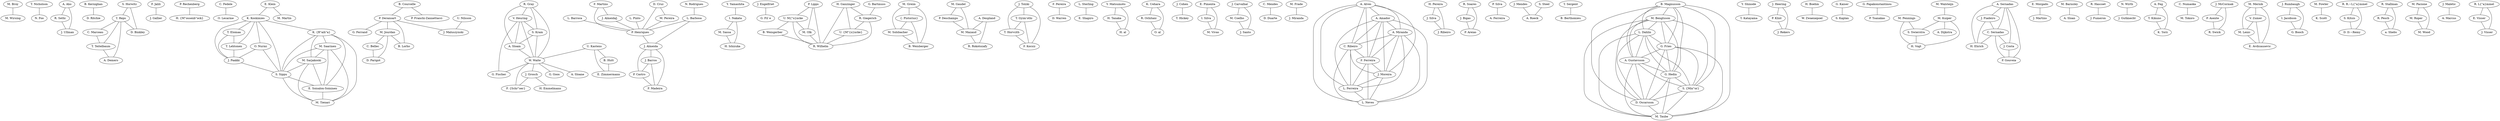 strict graph authors {
	"M. Broy" -- "M. Wirsing";
	"M. Wirsing" -- "M. Broy";
	"T. Nicholson" -- "N. Foo";
	"N. Foo" -- "T. Nicholson";
	"A. Aho" -- "R. Sethi";
	"A. Aho" -- "J. Ullman";
	"R. Sethi" -- "A. Aho";
	"R. Sethi" -- "J. Ullman";
	"J. Ullman" -- "A. Aho";
	"J. Ullman" -- "R. Sethi";
	"B. Kernighan" -- "D. Ritchie";
	"D. Ritchie" -- "B. Kernighan";
	"T. Reps" -- "C. Marceau";
	"T. Reps" -- "T. Teitelbaum";
	"C. Marceau" -- "T. Reps";
	"C. Marceau" -- "T. Teitelbaum";
	"T. Teitelbaum" -- "T. Reps";
	"T. Teitelbaum" -- "C. Marceau";
	"T. Reps" -- "T. Teitelbaum";
	"T. Teitelbaum" -- "T. Reps";
	"T. Reps" -- "T. Teitelbaum";
	"T. Teitelbaum" -- "T. Reps";
	"T. Reps" -- "T. Teitelbaum";
	"T. Reps" -- "A. Demers";
	"T. Teitelbaum" -- "T. Reps";
	"T. Teitelbaum" -- "A. Demers";
	"A. Demers" -- "T. Reps";
	"A. Demers" -- "T. Teitelbaum";
	"T. Teitelbaum" -- "T. Reps";
	"T. Reps" -- "T. Teitelbaum";
	"F. Jalili" -- "J. Gallier";
	"J. Gallier" -- "F. Jalili";
	"P. Rechenberg" -- "H. {M\"ossenb\"ock}";
	"H. {M\"ossenb\"ock}" -- "P. Rechenberg";
	"C. Fedele" -- "O. Lecarme";
	"O. Lecarme" -- "C. Fedele";
	"C. Fedele" -- "O. Lecarme";
	"O. Lecarme" -- "C. Fedele";
	"E. Klein" -- "K. Koskimies";
	"K. Koskimies" -- "E. Klein";
	"K. Koskimies" -- "T. Elomaa";
	"K. Koskimies" -- "T. Lehtonen";
	"K. Koskimies" -- "J. Paakki";
	"T. Elomaa" -- "K. Koskimies";
	"T. Elomaa" -- "T. Lehtonen";
	"T. Elomaa" -- "J. Paakki";
	"T. Lehtonen" -- "K. Koskimies";
	"T. Lehtonen" -- "T. Elomaa";
	"T. Lehtonen" -- "J. Paakki";
	"J. Paakki" -- "K. Koskimies";
	"J. Paakki" -- "T. Elomaa";
	"J. Paakki" -- "T. Lehtonen";
	"K. Koskimies" -- "J. Paakki";
	"J. Paakki" -- "K. Koskimies";
	"K. Koskimies" -- "O. Nurmi";
	"K. Koskimies" -- "J. Paakki";
	"K. Koskimies" -- "S. Sippu";
	"O. Nurmi" -- "K. Koskimies";
	"O. Nurmi" -- "J. Paakki";
	"O. Nurmi" -- "S. Sippu";
	"J. Paakki" -- "K. Koskimies";
	"J. Paakki" -- "O. Nurmi";
	"J. Paakki" -- "S. Sippu";
	"S. Sippu" -- "K. Koskimies";
	"S. Sippu" -- "O. Nurmi";
	"S. Sippu" -- "J. Paakki";
	"K. Koskimies" -- "K. {R\"aih\"a}";
	"K. {R\"aih\"a}" -- "K. Koskimies";
	"B. Courcelle" -- "P. Deransart";
	"P. Deransart" -- "B. Courcelle";
	"B. Courcelle" -- "P. Franchi-Zannettacci";
	"P. Franchi-Zannettacci" -- "B. Courcelle";
	"B. Courcelle" -- "P. Franchi-Zannettacci";
	"P. Franchi-Zannettacci" -- "B. Courcelle";
	"P. Deransart" -- "G. Ferrand";
	"G. Ferrand" -- "P. Deransart";
	"P. Deransart" -- "J. Maluszynski";
	"J. Maluszynski" -- "P. Deransart";
	"P. Deransart" -- "M. Jourdan";
	"P. Deransart" -- "B. Lorho";
	"M. Jourdan" -- "P. Deransart";
	"M. Jourdan" -- "B. Lorho";
	"B. Lorho" -- "P. Deransart";
	"B. Lorho" -- "M. Jourdan";
	"P. Deransart" -- "M. Jourdan";
	"P. Deransart" -- "B. Lorho";
	"M. Jourdan" -- "P. Deransart";
	"M. Jourdan" -- "B. Lorho";
	"B. Lorho" -- "P. Deransart";
	"B. Lorho" -- "M. Jourdan";
	"P. Deransart" -- "M. Jourdan";
	"P. Deransart" -- "B. Lorho";
	"M. Jourdan" -- "P. Deransart";
	"M. Jourdan" -- "B. Lorho";
	"B. Lorho" -- "P. Deransart";
	"B. Lorho" -- "M. Jourdan";
	"P. Deransart" -- "M. Jourdan";
	"P. Deransart" -- "B. Lorho";
	"M. Jourdan" -- "P. Deransart";
	"M. Jourdan" -- "B. Lorho";
	"B. Lorho" -- "P. Deransart";
	"B. Lorho" -- "M. Jourdan";
	"M. Jourdan" -- "C. Bellec";
	"M. Jourdan" -- "D. Parigot";
	"C. Bellec" -- "M. Jourdan";
	"C. Bellec" -- "D. Parigot";
	"D. Parigot" -- "M. Jourdan";
	"D. Parigot" -- "C. Bellec";
	"M. Jourdan" -- "D. Parigot";
	"D. Parigot" -- "M. Jourdan";
	"K. {R\"aih\"a}" -- "M. Saarinen";
	"K. {R\"aih\"a}" -- "M. Sarjakoski";
	"K. {R\"aih\"a}" -- "S. Sippu";
	"K. {R\"aih\"a}" -- "E. Soisalon-Soininen";
	"K. {R\"aih\"a}" -- "M. Tienari";
	"M. Saarinen" -- "K. {R\"aih\"a}";
	"M. Saarinen" -- "M. Sarjakoski";
	"M. Saarinen" -- "S. Sippu";
	"M. Saarinen" -- "E. Soisalon-Soininen";
	"M. Saarinen" -- "M. Tienari";
	"M. Sarjakoski" -- "K. {R\"aih\"a}";
	"M. Sarjakoski" -- "M. Saarinen";
	"M. Sarjakoski" -- "S. Sippu";
	"M. Sarjakoski" -- "E. Soisalon-Soininen";
	"M. Sarjakoski" -- "M. Tienari";
	"S. Sippu" -- "K. {R\"aih\"a}";
	"S. Sippu" -- "M. Saarinen";
	"S. Sippu" -- "M. Sarjakoski";
	"S. Sippu" -- "E. Soisalon-Soininen";
	"S. Sippu" -- "M. Tienari";
	"E. Soisalon-Soininen" -- "K. {R\"aih\"a}";
	"E. Soisalon-Soininen" -- "M. Saarinen";
	"E. Soisalon-Soininen" -- "M. Sarjakoski";
	"E. Soisalon-Soininen" -- "S. Sippu";
	"E. Soisalon-Soininen" -- "M. Tienari";
	"M. Tienari" -- "K. {R\"aih\"a}";
	"M. Tienari" -- "M. Saarinen";
	"M. Tienari" -- "M. Sarjakoski";
	"M. Tienari" -- "S. Sippu";
	"M. Tienari" -- "E. Soisalon-Soininen";
	"W. Waite" -- "G. Goos";
	"G. Goos" -- "W. Waite";
	"L. Barbosa" -- "P. Henriques";
	"P. Henriques" -- "L. Barbosa";
	"J. Almeida" -- "L. Barbosa";
	"L. Barbosa" -- "J. Almeida";
	"J. Almeida" -- "J. Barros";
	"J. Almeida" -- "P. Castro";
	"J. Almeida" -- "F. Madeira";
	"J. Barros" -- "J. Almeida";
	"J. Barros" -- "P. Castro";
	"J. Barros" -- "F. Madeira";
	"P. Castro" -- "J. Almeida";
	"P. Castro" -- "J. Barros";
	"P. Castro" -- "F. Madeira";
	"F. Madeira" -- "J. Almeida";
	"F. Madeira" -- "J. Barros";
	"F. Madeira" -- "P. Castro";
	"L. Barroca" -- "P. Henriques";
	"P. Henriques" -- "L. Barroca";
	"P. Henriques" -- "J. Almeida";
	"J. Almeida" -- "P. Henriques";
	"P. Henriques" -- "J. Almeida";
	"J. Almeida" -- "P. Henriques";
	"F. Martins" -- "J. AlmeidaJ.";
	"F. Martins" -- "P. Henriques";
	"J. AlmeidaJ." -- "F. Martins";
	"J. AlmeidaJ." -- "P. Henriques";
	"P. Henriques" -- "F. Martins";
	"P. Henriques" -- "J. AlmeidaJ.";
	"L. Pinto" -- "P. Henriques";
	"P. Henriques" -- "L. Pinto";
	"U. Kastens" -- "B. Hutt";
	"U. Kastens" -- "E. Zimmermann";
	"B. Hutt" -- "U. Kastens";
	"B. Hutt" -- "E. Zimmermann";
	"E. Zimmermann" -- "U. Kastens";
	"E. Zimmermann" -- "B. Hutt";
	"Y. Yamashita" -- "I. Nakata";
	"I. Nakata" -- "Y. Yamashita";
	"I. Nakata" -- "M. Sassa";
	"M. Sassa" -- "I. Nakata";
	"M. Sassa" -- "H. Ishizuka";
	"M. Sassa" -- "I. Nakata";
	"H. Ishizuka" -- "M. Sassa";
	"H. Ishizuka" -- "I. Nakata";
	"I. Nakata" -- "M. Sassa";
	"I. Nakata" -- "H. Ishizuka";
	"M. Sassa" -- "H. Ishizuka";
	"M. Sassa" -- "I. Nakata";
	"H. Ishizuka" -- "M. Sassa";
	"H. Ishizuka" -- "I. Nakata";
	"I. Nakata" -- "M. Sassa";
	"I. Nakata" -- "H. Ishizuka";
	"J. Engelfriet" -- "G. Fil\`e";
	"G. Fil\`e" -- "J. Engelfriet";
	"P. Lipps" -- "U. M{\"o}ncke";
	"P. Lipps" -- "R. Wilhelm";
	"U. M{\"o}ncke" -- "P. Lipps";
	"U. M{\"o}ncke" -- "R. Wilhelm";
	"R. Wilhelm" -- "P. Lipps";
	"R. Wilhelm" -- "U. M{\"o}ncke";
	"P. Lipps" -- "U. M{\"o}ncke";
	"P. Lipps" -- "M. Olk";
	"P. Lipps" -- "R. Wilhelm";
	"U. M{\"o}ncke" -- "P. Lipps";
	"U. M{\"o}ncke" -- "M. Olk";
	"U. M{\"o}ncke" -- "R. Wilhelm";
	"M. Olk" -- "P. Lipps";
	"M. Olk" -- "U. M{\"o}ncke";
	"M. Olk" -- "R. Wilhelm";
	"R. Wilhelm" -- "P. Lipps";
	"R. Wilhelm" -- "U. M{\"o}ncke";
	"R. Wilhelm" -- "M. Olk";
	"U. M{\"o}ncke" -- "B. Weisgerber";
	"U. M{\"o}ncke" -- "R. Wilhelm";
	"B. Weisgerber" -- "U. M{\"o}ncke";
	"B. Weisgerber" -- "R. Wilhelm";
	"R. Wilhelm" -- "U. M{\"o}ncke";
	"R. Wilhelm" -- "B. Weisgerber";
	"M. Greim" -- "{. Pistorius}";
	"M. Greim" -- "M. Solsbacher";
	"M. Greim" -- "B. Weisberger";
	"{. Pistorius}" -- "M. Greim";
	"{. Pistorius}" -- "M. Solsbacher";
	"{. Pistorius}" -- "B. Weisberger";
	"M. Solsbacher" -- "M. Greim";
	"M. Solsbacher" -- "{. Pistorius}";
	"M. Solsbacher" -- "B. Weisberger";
	"B. Weisberger" -- "M. Greim";
	"B. Weisberger" -- "{. Pistorius}";
	"B. Weisberger" -- "M. Solsbacher";
	"H. Ganzinger" -- "R. Giegerich";
	"R. Giegerich" -- "H. Ganzinger";
	"H. Ganzinger" -- "R. Giegerich";
	"H. Ganzinger" -- "U. {M\"{o}ncke}";
	"H. Ganzinger" -- "R. Wilhelm";
	"R. Giegerich" -- "H. Ganzinger";
	"R. Giegerich" -- "U. {M\"{o}ncke}";
	"R. Giegerich" -- "R. Wilhelm";
	"U. {M\"{o}ncke}" -- "H. Ganzinger";
	"U. {M\"{o}ncke}" -- "R. Giegerich";
	"U. {M\"{o}ncke}" -- "R. Wilhelm";
	"R. Wilhelm" -- "H. Ganzinger";
	"R. Wilhelm" -- "R. Giegerich";
	"R. Wilhelm" -- "U. {M\"{o}ncke}";
	"G. Bartmuss" -- "R. Giegerich";
	"R. Giegerich" -- "G. Bartmuss";
	"M. Gaudel" -- "P. Deschamps";
	"M. Gaudel" -- "M. Mazaud";
	"P. Deschamps" -- "M. Gaudel";
	"P. Deschamps" -- "M. Mazaud";
	"M. Mazaud" -- "M. Gaudel";
	"M. Mazaud" -- "P. Deschamps";
	"A. Despland" -- "M. Mazaud";
	"A. Despland" -- "R. Rokotozafy";
	"M. Mazaud" -- "A. Despland";
	"M. Mazaud" -- "R. Rokotozafy";
	"R. Rokotozafy" -- "A. Despland";
	"R. Rokotozafy" -- "M. Mazaud";
	"M. Mazaud" -- "R. Rokotozafy";
	"M. Mazaud" -- "A. Despland";
	"R. Rokotozafy" -- "M. Mazaud";
	"R. Rokotozafy" -- "A. Despland";
	"A. Despland" -- "M. Mazaud";
	"A. Despland" -- "R. Rokotozafy";
	"J. Tolzki" -- "T. Gyim\'othi";
	"J. Tolzki" -- "T. Horvcith";
	"J. Tolzki" -- "F. Kocsiz";
	"T. Gyim\'othi" -- "J. Tolzki";
	"T. Gyim\'othi" -- "T. Horvcith";
	"T. Gyim\'othi" -- "F. Kocsiz";
	"T. Horvcith" -- "J. Tolzki";
	"T. Horvcith" -- "T. Gyim\'othi";
	"T. Horvcith" -- "F. Kocsiz";
	"F. Kocsiz" -- "J. Tolzki";
	"F. Kocsiz" -- "T. Gyim\'othi";
	"F. Kocsiz" -- "T. Horvcith";
	"F. Pereira" -- "D. Warren";
	"D. Warren" -- "F. Pereira";
	"L. Sterling" -- "E. Shapiro";
	"E. Shapiro" -- "L. Sterling";
	"U. Nilsson" -- "J. Maluszynski";
	"J. Maluszynski" -- "U. Nilsson";
	"Y. Matsumoto" -- "H. Tanaka";
	"Y. Matsumoto" -- "H. al";
	"H. Tanaka" -- "Y. Matsumoto";
	"H. Tanaka" -- "H. al";
	"H. al" -- "Y. Matsumoto";
	"H. al" -- "H. Tanaka";
	"K. Uehara" -- "R. Ochitani";
	"K. Uehara" -- "O. al";
	"R. Ochitani" -- "K. Uehara";
	"R. Ochitani" -- "O. al";
	"O. al" -- "K. Uehara";
	"O. al" -- "R. Ochitani";
	"J. Cohen" -- "T. Hickey";
	"T. Hickey" -- "J. Cohen";
	"E. Klein" -- "M. Martin";
	"M. Martin" -- "E. Klein";
	"U. Kastens" -- "W. Waite";
	"W. Waite" -- "U. Kastens";
	"W. Waite" -- "A. Sloane";
	"A. Sloane" -- "W. Waite";
	"R. Gray" -- "V. Heuring";
	"R. Gray" -- "S. Kram";
	"R. Gray" -- "A. Sloam";
	"R. Gray" -- "W. Waite";
	"V. Heuring" -- "R. Gray";
	"V. Heuring" -- "S. Kram";
	"V. Heuring" -- "A. Sloam";
	"V. Heuring" -- "W. Waite";
	"S. Kram" -- "R. Gray";
	"S. Kram" -- "V. Heuring";
	"S. Kram" -- "A. Sloam";
	"S. Kram" -- "W. Waite";
	"A. Sloam" -- "R. Gray";
	"A. Sloam" -- "V. Heuring";
	"A. Sloam" -- "S. Kram";
	"A. Sloam" -- "W. Waite";
	"W. Waite" -- "R. Gray";
	"W. Waite" -- "V. Heuring";
	"W. Waite" -- "S. Kram";
	"W. Waite" -- "A. Sloam";
	"V. Heuring" -- "W. Waite";
	"V. Heuring" -- "G. Fischer";
	"W. Waite" -- "V. Heuring";
	"W. Waite" -- "G. Fischer";
	"G. Fischer" -- "V. Heuring";
	"G. Fischer" -- "W. Waite";
	"W. Waite" -- "J. Grosch";
	"W. Waite" -- "F. {Schr\"oer}";
	"J. Grosch" -- "W. Waite";
	"J. Grosch" -- "F. {Schr\"oer}";
	"F. {Schr\"oer}" -- "W. Waite";
	"F. {Schr\"oer}" -- "J. Grosch";
	"J. Grosch" -- "H. Emmelmann";
	"H. Emmelmann" -- "J. Grosch";
	"E. Pimenta" -- "I. Silva";
	"E. Pimenta" -- "M. Vivas";
	"I. Silva" -- "E. Pimenta";
	"I. Silva" -- "M. Vivas";
	"M. Vivas" -- "E. Pimenta";
	"M. Vivas" -- "I. Silva";
	"J. Carvalhal" -- "M. Coelho";
	"J. Carvalhal" -- "J. Santo";
	"M. Coelho" -- "J. Carvalhal";
	"M. Coelho" -- "J. Santo";
	"J. Santo" -- "J. Carvalhal";
	"J. Santo" -- "M. Coelho";
	"C. Mendes" -- "D. Duarte";
	"D. Duarte" -- "C. Mendes";
	"M. Frade" -- "J. Miranda";
	"J. Miranda" -- "M. Frade";
	"A. Alves" -- "A. Amador";
	"A. Alves" -- "A. Miranda";
	"A. Alves" -- "C. Ribeiro";
	"A. Alves" -- "F. Ferreira";
	"A. Alves" -- "J. Moreira";
	"A. Alves" -- "L. Ferreira";
	"A. Alves" -- "L. Neves";
	"A. Amador" -- "A. Alves";
	"A. Amador" -- "A. Miranda";
	"A. Amador" -- "C. Ribeiro";
	"A. Amador" -- "F. Ferreira";
	"A. Amador" -- "J. Moreira";
	"A. Amador" -- "L. Ferreira";
	"A. Amador" -- "L. Neves";
	"A. Miranda" -- "A. Alves";
	"A. Miranda" -- "A. Amador";
	"A. Miranda" -- "C. Ribeiro";
	"A. Miranda" -- "F. Ferreira";
	"A. Miranda" -- "J. Moreira";
	"A. Miranda" -- "L. Ferreira";
	"A. Miranda" -- "L. Neves";
	"C. Ribeiro" -- "A. Alves";
	"C. Ribeiro" -- "A. Amador";
	"C. Ribeiro" -- "A. Miranda";
	"C. Ribeiro" -- "F. Ferreira";
	"C. Ribeiro" -- "J. Moreira";
	"C. Ribeiro" -- "L. Ferreira";
	"C. Ribeiro" -- "L. Neves";
	"F. Ferreira" -- "A. Alves";
	"F. Ferreira" -- "A. Amador";
	"F. Ferreira" -- "A. Miranda";
	"F. Ferreira" -- "C. Ribeiro";
	"F. Ferreira" -- "J. Moreira";
	"F. Ferreira" -- "L. Ferreira";
	"F. Ferreira" -- "L. Neves";
	"J. Moreira" -- "A. Alves";
	"J. Moreira" -- "A. Amador";
	"J. Moreira" -- "A. Miranda";
	"J. Moreira" -- "C. Ribeiro";
	"J. Moreira" -- "F. Ferreira";
	"J. Moreira" -- "L. Ferreira";
	"J. Moreira" -- "L. Neves";
	"L. Ferreira" -- "A. Alves";
	"L. Ferreira" -- "A. Amador";
	"L. Ferreira" -- "A. Miranda";
	"L. Ferreira" -- "C. Ribeiro";
	"L. Ferreira" -- "F. Ferreira";
	"L. Ferreira" -- "J. Moreira";
	"L. Ferreira" -- "L. Neves";
	"L. Neves" -- "A. Alves";
	"L. Neves" -- "A. Amador";
	"L. Neves" -- "A. Miranda";
	"L. Neves" -- "C. Ribeiro";
	"L. Neves" -- "F. Ferreira";
	"L. Neves" -- "J. Moreira";
	"L. Neves" -- "L. Ferreira";
	"H. Pereira" -- "J. Silva";
	"H. Pereira" -- "J. Ribeiro";
	"J. Silva" -- "H. Pereira";
	"J. Silva" -- "J. Ribeiro";
	"J. Ribeiro" -- "H. Pereira";
	"J. Ribeiro" -- "J. Silva";
	"R. Soares" -- "J. Bigas";
	"R. Soares" -- "P. Areias";
	"J. Bigas" -- "R. Soares";
	"J. Bigas" -- "P. Areias";
	"P. Areias" -- "R. Soares";
	"P. Areias" -- "J. Bigas";
	"P. Silva" -- "A. Ferreira";
	"A. Ferreira" -- "P. Silva";
	"P. Silva" -- "A. Ferreira";
	"A. Ferreira" -- "P. Silva";
	"P. Silva" -- "A. Ferreira";
	"A. Ferreira" -- "P. Silva";
	"P. Silva" -- "A. Ferreira";
	"A. Ferreira" -- "P. Silva";
	"P. Silva" -- "A. Ferreira";
	"A. Ferreira" -- "P. Silva";
	"J. Mendes" -- "A. Roeck";
	"A. Roeck" -- "J. Mendes";
	"S. Steel" -- "A. Roeck";
	"A. Roeck" -- "S. Steel";
	"T. Sergent" -- "B. Berthomieu";
	"B. Berthomieu" -- "T. Sergent";
	"B. Magnusson" -- "M. Bengtsson";
	"B. Magnusson" -- "L. Dahlin";
	"B. Magnusson" -- "G. Fries";
	"B. Magnusson" -- "A. Gustavsson";
	"B. Magnusson" -- "G. Hedin";
	"B. Magnusson" -- "S. {Min\"or}";
	"B. Magnusson" -- "D. Oscarsson";
	"B. Magnusson" -- "M. Taube";
	"M. Bengtsson" -- "B. Magnusson";
	"M. Bengtsson" -- "L. Dahlin";
	"M. Bengtsson" -- "G. Fries";
	"M. Bengtsson" -- "A. Gustavsson";
	"M. Bengtsson" -- "G. Hedin";
	"M. Bengtsson" -- "S. {Min\"or}";
	"M. Bengtsson" -- "D. Oscarsson";
	"M. Bengtsson" -- "M. Taube";
	"L. Dahlin" -- "B. Magnusson";
	"L. Dahlin" -- "M. Bengtsson";
	"L. Dahlin" -- "G. Fries";
	"L. Dahlin" -- "A. Gustavsson";
	"L. Dahlin" -- "G. Hedin";
	"L. Dahlin" -- "S. {Min\"or}";
	"L. Dahlin" -- "D. Oscarsson";
	"L. Dahlin" -- "M. Taube";
	"G. Fries" -- "B. Magnusson";
	"G. Fries" -- "M. Bengtsson";
	"G. Fries" -- "L. Dahlin";
	"G. Fries" -- "A. Gustavsson";
	"G. Fries" -- "G. Hedin";
	"G. Fries" -- "S. {Min\"or}";
	"G. Fries" -- "D. Oscarsson";
	"G. Fries" -- "M. Taube";
	"A. Gustavsson" -- "B. Magnusson";
	"A. Gustavsson" -- "M. Bengtsson";
	"A. Gustavsson" -- "L. Dahlin";
	"A. Gustavsson" -- "G. Fries";
	"A. Gustavsson" -- "G. Hedin";
	"A. Gustavsson" -- "S. {Min\"or}";
	"A. Gustavsson" -- "D. Oscarsson";
	"A. Gustavsson" -- "M. Taube";
	"G. Hedin" -- "B. Magnusson";
	"G. Hedin" -- "M. Bengtsson";
	"G. Hedin" -- "L. Dahlin";
	"G. Hedin" -- "G. Fries";
	"G. Hedin" -- "A. Gustavsson";
	"G. Hedin" -- "S. {Min\"or}";
	"G. Hedin" -- "D. Oscarsson";
	"G. Hedin" -- "M. Taube";
	"S. {Min\"or}" -- "B. Magnusson";
	"S. {Min\"or}" -- "M. Bengtsson";
	"S. {Min\"or}" -- "L. Dahlin";
	"S. {Min\"or}" -- "G. Fries";
	"S. {Min\"or}" -- "A. Gustavsson";
	"S. {Min\"or}" -- "G. Hedin";
	"S. {Min\"or}" -- "D. Oscarsson";
	"S. {Min\"or}" -- "M. Taube";
	"D. Oscarsson" -- "B. Magnusson";
	"D. Oscarsson" -- "M. Bengtsson";
	"D. Oscarsson" -- "L. Dahlin";
	"D. Oscarsson" -- "G. Fries";
	"D. Oscarsson" -- "A. Gustavsson";
	"D. Oscarsson" -- "G. Hedin";
	"D. Oscarsson" -- "S. {Min\"or}";
	"D. Oscarsson" -- "M. Taube";
	"M. Taube" -- "B. Magnusson";
	"M. Taube" -- "M. Bengtsson";
	"M. Taube" -- "L. Dahlin";
	"M. Taube" -- "G. Fries";
	"M. Taube" -- "A. Gustavsson";
	"M. Taube" -- "G. Hedin";
	"M. Taube" -- "S. {Min\"or}";
	"M. Taube" -- "D. Oscarsson";
	"Y. Shinode" -- "T. Katayama";
	"T. Katayama" -- "Y. Shinode";
	"J. Heering" -- "P. Klint";
	"J. Heering" -- "J. Rekers";
	"P. Klint" -- "J. Heering";
	"P. Klint" -- "J. Rekers";
	"J. Rekers" -- "J. Heering";
	"J. Rekers" -- "P. Klint";
	"H. Boehm" -- "W. Zwaenepoel";
	"W. Zwaenepoel" -- "H. Boehm";
	"G. Kaiser" -- "S. Kaplan";
	"S. Kaplan" -- "G. Kaiser";
	"S. Kaplan" -- "G. Kaiser";
	"G. Kaiser" -- "S. Kaplan";
	"S. Kaplan" -- "G. Kaiser";
	"G. Kaiser" -- "S. Kaplan";
	"G. Papakonstantinou" -- "P. Tsanakas";
	"P. Tsanakas" -- "G. Papakonstantinou";
	"M. Kuiper" -- "A. Dijkstra";
	"A. Dijkstra" -- "M. Kuiper";
	"M. Walsteijn" -- "M. Kuiper";
	"M. Kuiper" -- "M. Walsteijn";
	"M. Kuiper" -- "S. Swierstra";
	"S. Swierstra" -- "M. Kuiper";
	"M. Pennings" -- "S. Swierstra";
	"M. Pennings" -- "H. Vogt";
	"S. Swierstra" -- "M. Pennings";
	"S. Swierstra" -- "H. Vogt";
	"H. Vogt" -- "M. Pennings";
	"H. Vogt" -- "S. Swierstra";
	"S. Swierstra" -- "H. Vogt";
	"H. Vogt" -- "S. Swierstra";
	"H. Vogt" -- "S. Swierstra";
	"H. Vogt" -- "M. Kuiper";
	"S. Swierstra" -- "H. Vogt";
	"S. Swierstra" -- "M. Kuiper";
	"M. Kuiper" -- "H. Vogt";
	"M. Kuiper" -- "S. Swierstra";
	"S. Swierstra" -- "H. Vogt";
	"H. Vogt" -- "S. Swierstra";
	"H. Vogt" -- "S. Swierstra";
	"H. Vogt" -- "M. Kuiper";
	"S. Swierstra" -- "H. Vogt";
	"S. Swierstra" -- "M. Kuiper";
	"M. Kuiper" -- "H. Vogt";
	"M. Kuiper" -- "S. Swierstra";
	"A. Sernadas" -- "J. Fiadeiro";
	"A. Sernadas" -- "C. Sernadas";
	"A. Sernadas" -- "H. Ehrich";
	"J. Fiadeiro" -- "A. Sernadas";
	"J. Fiadeiro" -- "C. Sernadas";
	"J. Fiadeiro" -- "H. Ehrich";
	"C. Sernadas" -- "A. Sernadas";
	"C. Sernadas" -- "J. Fiadeiro";
	"C. Sernadas" -- "H. Ehrich";
	"H. Ehrich" -- "A. Sernadas";
	"H. Ehrich" -- "J. Fiadeiro";
	"H. Ehrich" -- "C. Sernadas";
	"A. Sernadas" -- "C. Sernadas";
	"A. Sernadas" -- "J. Costa";
	"A. Sernadas" -- "P. Gouveia";
	"C. Sernadas" -- "A. Sernadas";
	"C. Sernadas" -- "J. Costa";
	"C. Sernadas" -- "P. Gouveia";
	"J. Costa" -- "A. Sernadas";
	"J. Costa" -- "C. Sernadas";
	"J. Costa" -- "P. Gouveia";
	"P. Gouveia" -- "A. Sernadas";
	"P. Gouveia" -- "C. Sernadas";
	"P. Gouveia" -- "J. Costa";
	"J. Costa" -- "A. Sernadas";
	"J. Costa" -- "C. Sernadas";
	"A. Sernadas" -- "J. Costa";
	"A. Sernadas" -- "C. Sernadas";
	"C. Sernadas" -- "J. Costa";
	"C. Sernadas" -- "A. Sernadas";
	"J. Costa" -- "A. Sernadas";
	"J. Costa" -- "C. Sernadas";
	"A. Sernadas" -- "J. Costa";
	"A. Sernadas" -- "C. Sernadas";
	"C. Sernadas" -- "J. Costa";
	"C. Sernadas" -- "A. Sernadas";
	"E. Morgado" -- "J. Martins";
	"J. Martins" -- "E. Morgado";
	"J. Mendes" -- "A. Roeck";
	"A. Roeck" -- "J. Mendes";
	"S. Steel" -- "A. Roeck";
	"A. Roeck" -- "S. Steel";
	"M. Barnsley" -- "A. Sloan";
	"A. Sloan" -- "M. Barnsley";
	"R. Hascoet" -- "J. Fumeron";
	"J. Fumeron" -- "R. Hascoet";
	"N. Wirth" -- "J. Gutknecht";
	"J. Gutknecht" -- "N. Wirth";
	"A. Feg" -- "T. Kikuno";
	"A. Feg" -- "K. Torii";
	"T. Kikuno" -- "A. Feg";
	"T. Kikuno" -- "K. Torii";
	"K. Torii" -- "A. Feg";
	"K. Torii" -- "T. Kikuno";
	"C. Numaoka" -- "M. Tokoro";
	"M. Tokoro" -- "C. Numaoka";
	"J. McCormak" -- "P. Asente";
	"J. McCormak" -- "R. Swick";
	"P. Asente" -- "J. McCormak";
	"P. Asente" -- "R. Swick";
	"R. Swick" -- "J. McCormak";
	"R. Swick" -- "P. Asente";
	"J. Heering" -- "P. Klint";
	"P. Klint" -- "J. Heering";
	"M. Mernik" -- "V. Zumer";
	"M. Mernik" -- "M. Lenic";
	"M. Mernik" -- "E. Avdicausevic";
	"V. Zumer" -- "M. Mernik";
	"V. Zumer" -- "M. Lenic";
	"V. Zumer" -- "E. Avdicausevic";
	"M. Lenic" -- "M. Mernik";
	"M. Lenic" -- "V. Zumer";
	"M. Lenic" -- "E. Avdicausevic";
	"E. Avdicausevic" -- "M. Mernik";
	"E. Avdicausevic" -- "V. Zumer";
	"E. Avdicausevic" -- "M. Lenic";
	"M. Mernik" -- "V. Zumer";
	"V. Zumer" -- "M. Mernik";
	"D. Cruz" -- "P. Henriques";
	"P. Henriques" -- "D. Cruz";
	"D. Cruz" -- "M. Pereira";
	"D. Cruz" -- "P. Henriques";
	"M. Pereira" -- "D. Cruz";
	"M. Pereira" -- "P. Henriques";
	"P. Henriques" -- "D. Cruz";
	"P. Henriques" -- "M. Pereira";
	"J. Rumbaugh" -- "I. Jacobson";
	"J. Rumbaugh" -- "G. Booch";
	"I. Jacobson" -- "J. Rumbaugh";
	"I. Jacobson" -- "G. Booch";
	"G. Booch" -- "J. Rumbaugh";
	"G. Booch" -- "I. Jacobson";
	"M. Fowler" -- "K. Scott";
	"K. Scott" -- "M. Fowler";
	"R. R.~L{\"a}mmel" -- "S. Kitsis";
	"R. R.~L{\"a}mmel" -- "D. D.~Remy";
	"S. Kitsis" -- "R. R.~L{\"a}mmel";
	"S. Kitsis" -- "D. D.~Remy";
	"D. D.~Remy" -- "R. R.~L{\"a}mmel";
	"D. D.~Remy" -- "S. Kitsis";
	"R. Stallman" -- "R. Pesch";
	"R. Stallman" -- "a. Shebs";
	"R. Pesch" -- "R. Stallman";
	"R. Pesch" -- "a. Shebs";
	"a. Shebs" -- "R. Stallman";
	"a. Shebs" -- "R. Pesch";
	"M. Pacione" -- "M. Roper";
	"M. Pacione" -- "M. Wood";
	"M. Roper" -- "M. Pacione";
	"M. Roper" -- "M. Wood";
	"M. Wood" -- "M. Pacione";
	"M. Wood" -- "M. Roper";
	"J. Maletic" -- "A. Marcus";
	"A. Marcus" -- "J. Maletic";
	"S. Horwitz" -- "T. Reps";
	"S. Horwitz" -- "D. Binkley";
	"T. Reps" -- "S. Horwitz";
	"T. Reps" -- "D. Binkley";
	"D. Binkley" -- "S. Horwitz";
	"D. Binkley" -- "T. Reps";
	"N. Rodrigues" -- "L. Barbosa";
	"L. Barbosa" -- "N. Rodrigues";
	"R. L{\"a}mmel" -- "E. Visser";
	"R. L{\"a}mmel" -- "J. Visser";
	"E. Visser" -- "R. L{\"a}mmel";
	"E. Visser" -- "J. Visser";
	"J. Visser" -- "R. L{\"a}mmel";
	"J. Visser" -- "E. Visser";
}